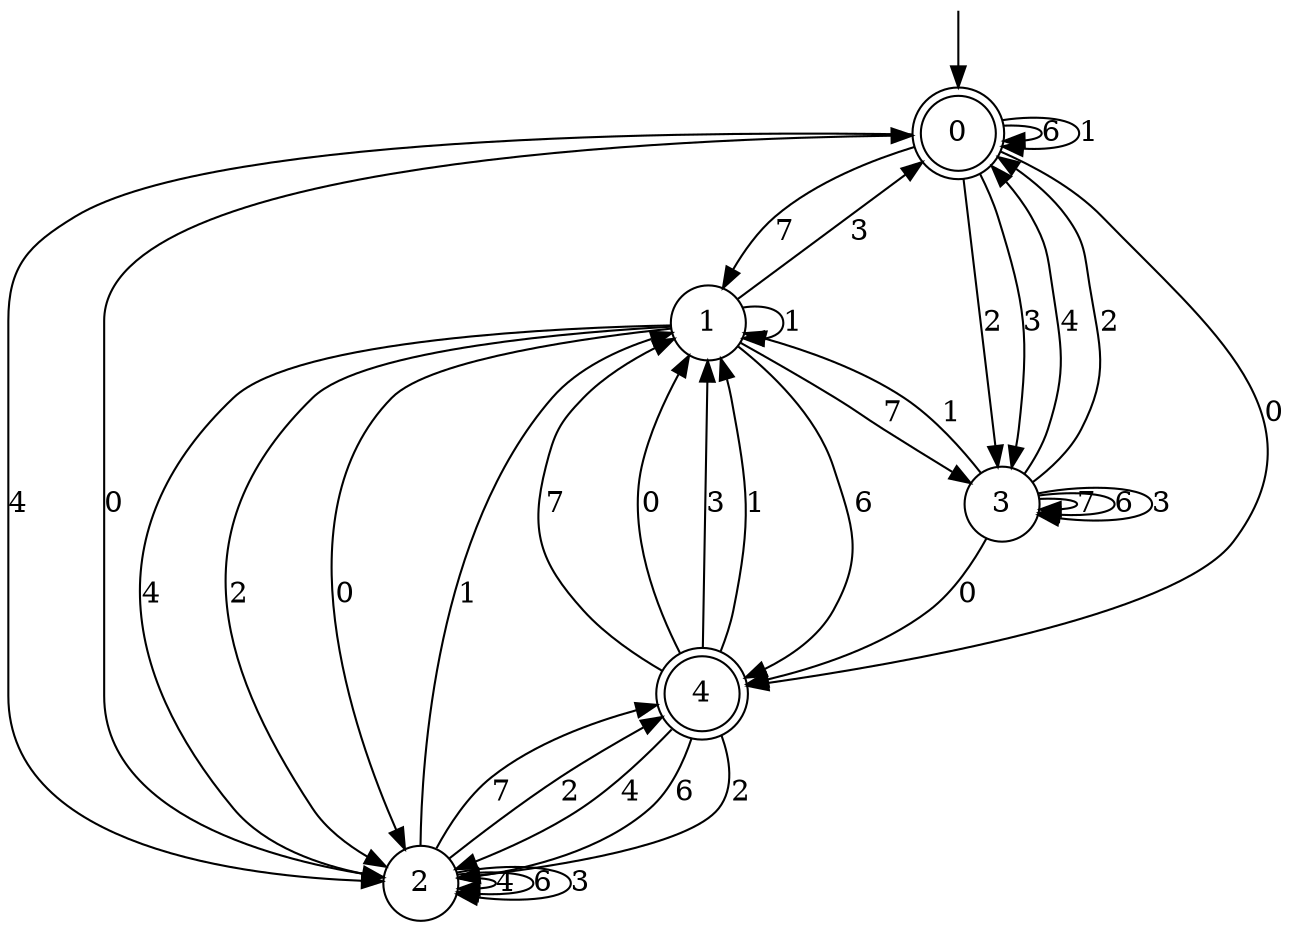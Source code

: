 digraph g {

	s0 [shape="doublecircle" label="0"];
	s1 [shape="circle" label="1"];
	s2 [shape="circle" label="2"];
	s3 [shape="circle" label="3"];
	s4 [shape="doublecircle" label="4"];
	s0 -> s1 [label="7"];
	s0 -> s2 [label="4"];
	s0 -> s3 [label="2"];
	s0 -> s4 [label="0"];
	s0 -> s0 [label="6"];
	s0 -> s3 [label="3"];
	s0 -> s0 [label="1"];
	s1 -> s3 [label="7"];
	s1 -> s2 [label="4"];
	s1 -> s2 [label="2"];
	s1 -> s2 [label="0"];
	s1 -> s4 [label="6"];
	s1 -> s0 [label="3"];
	s1 -> s1 [label="1"];
	s2 -> s4 [label="7"];
	s2 -> s2 [label="4"];
	s2 -> s4 [label="2"];
	s2 -> s0 [label="0"];
	s2 -> s2 [label="6"];
	s2 -> s2 [label="3"];
	s2 -> s1 [label="1"];
	s3 -> s3 [label="7"];
	s3 -> s0 [label="4"];
	s3 -> s0 [label="2"];
	s3 -> s4 [label="0"];
	s3 -> s3 [label="6"];
	s3 -> s3 [label="3"];
	s3 -> s1 [label="1"];
	s4 -> s1 [label="7"];
	s4 -> s2 [label="4"];
	s4 -> s2 [label="2"];
	s4 -> s1 [label="0"];
	s4 -> s2 [label="6"];
	s4 -> s1 [label="3"];
	s4 -> s1 [label="1"];

__start0 [label="" shape="none" width="0" height="0"];
__start0 -> s0;

}
